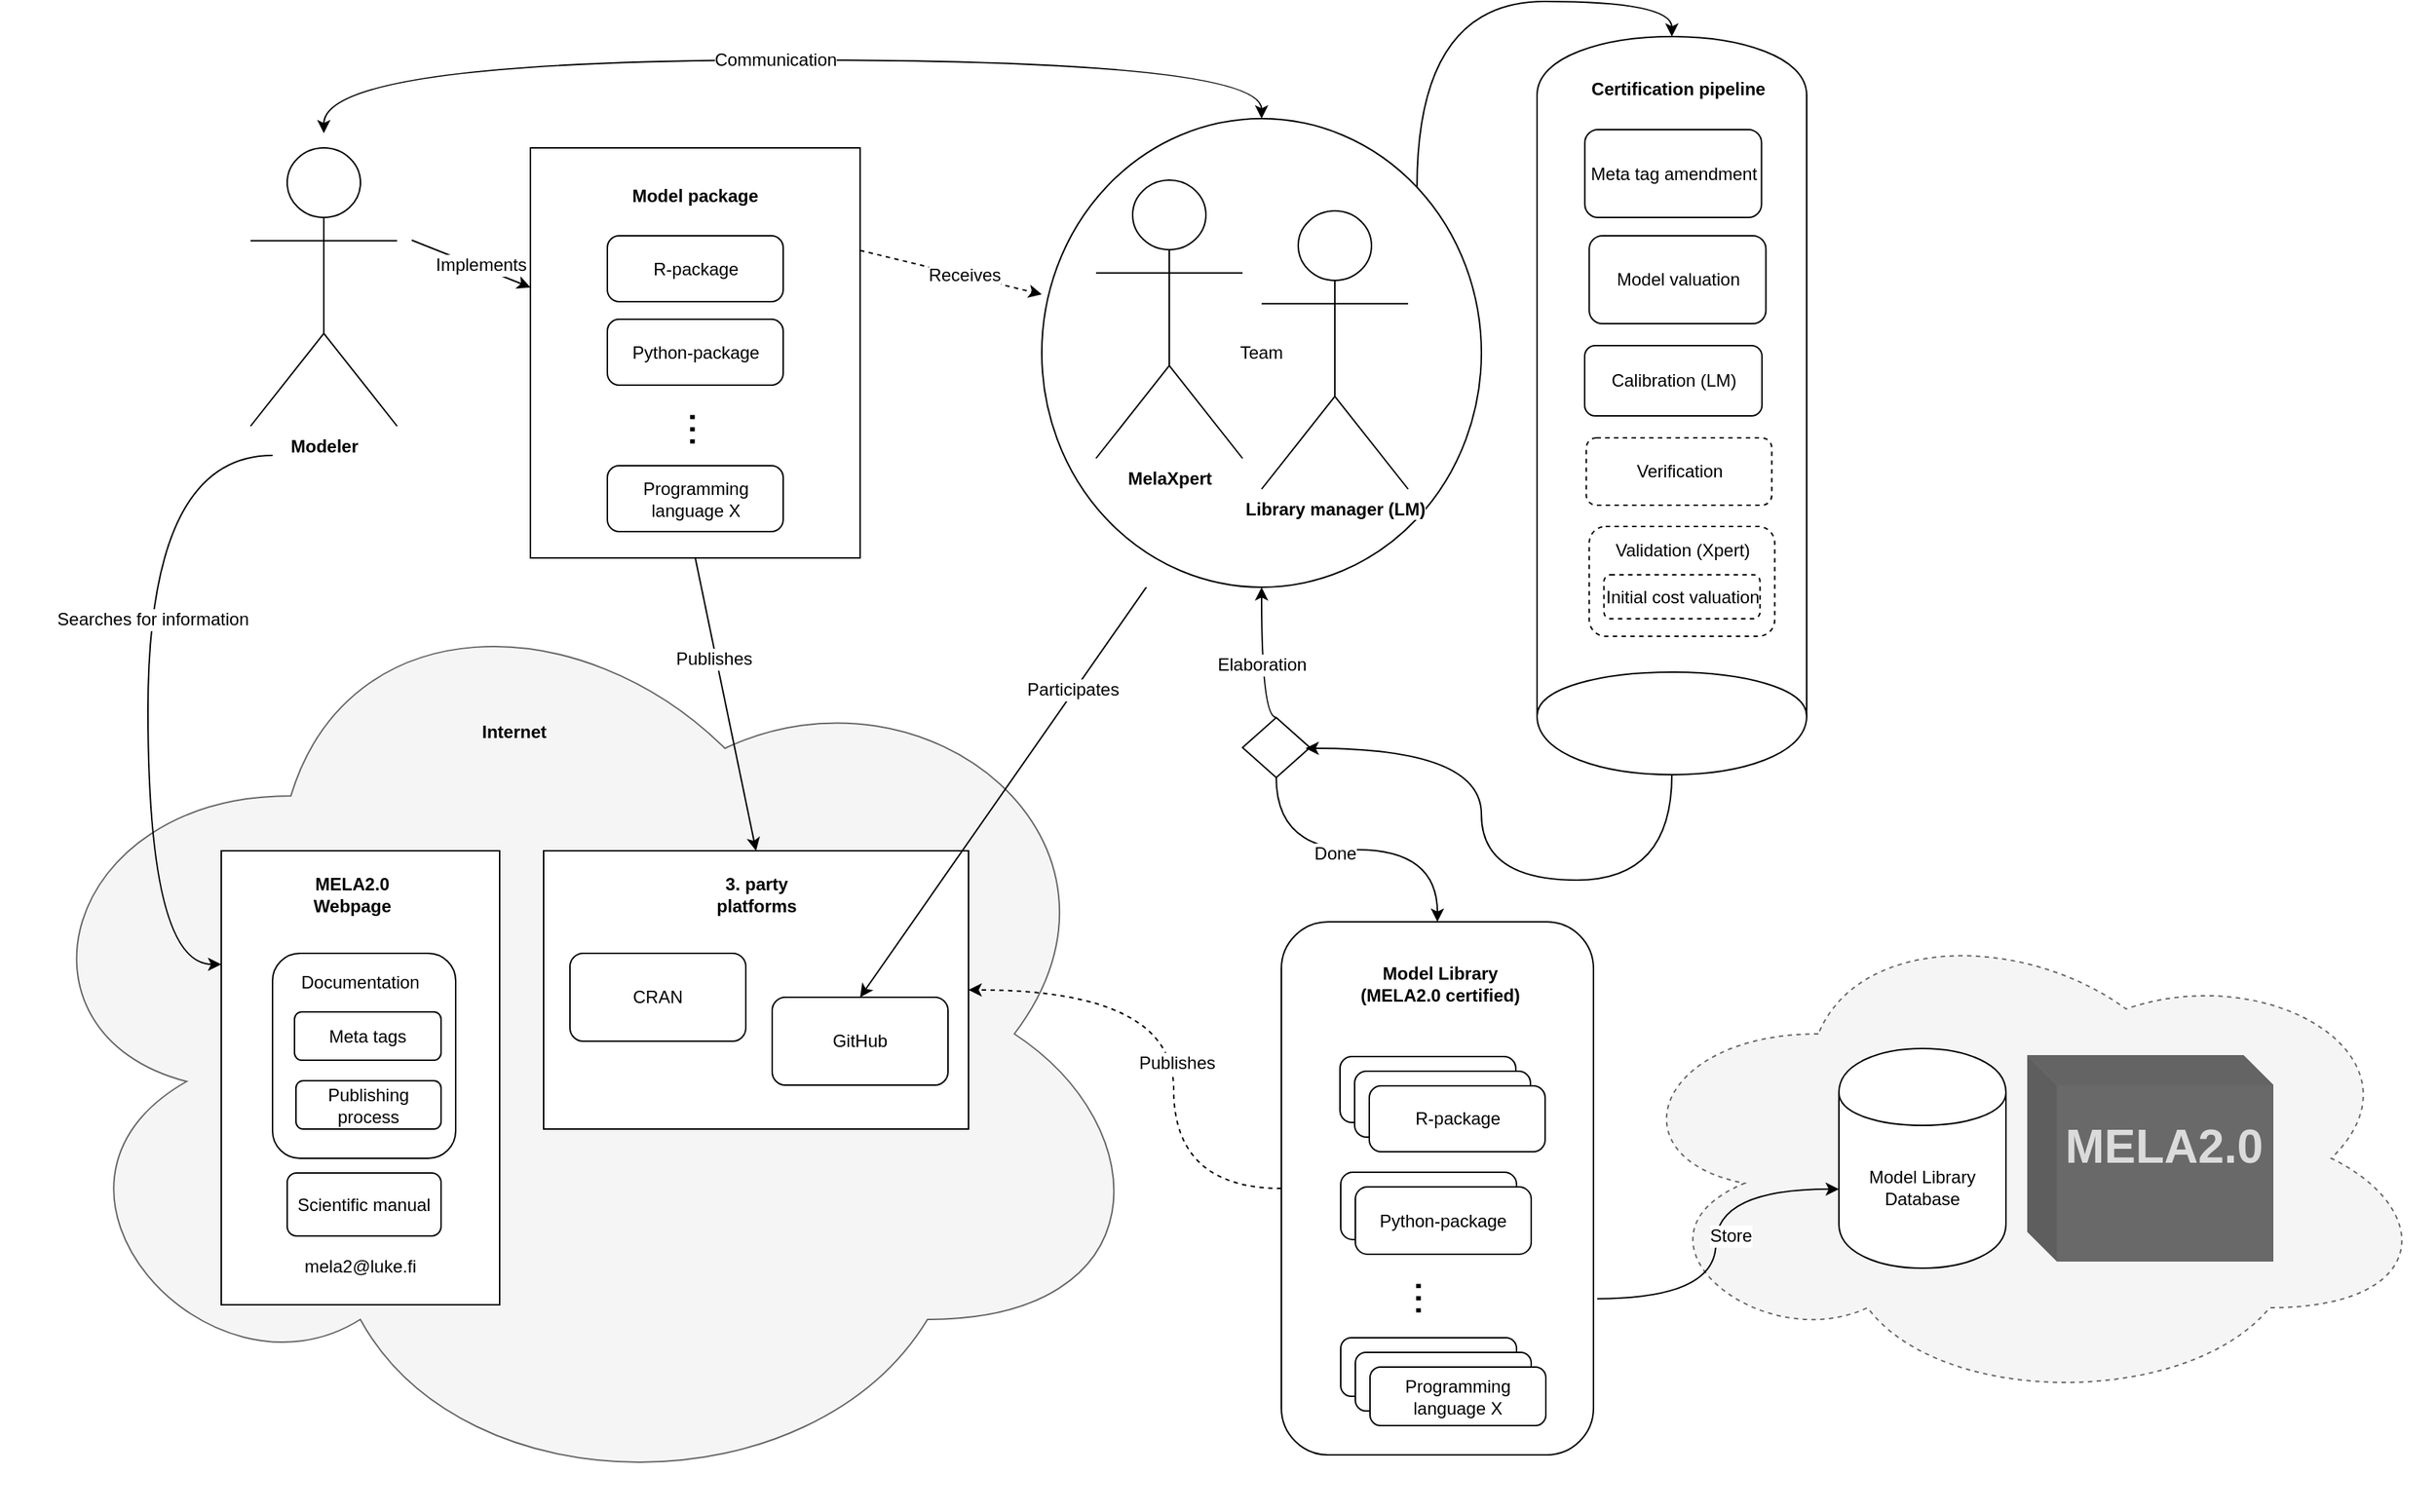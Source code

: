 <mxfile pages="1" version="11.2.4" type="device"><diagram id="RFYR4MQuZ3A-wmbq20hQ" name="Page-1"><mxGraphModel dx="2249" dy="793" grid="1" gridSize="10" guides="1" tooltips="1" connect="1" arrows="1" fold="1" page="1" pageScale="1" pageWidth="827" pageHeight="1169" math="0" shadow="0"><root><mxCell id="0"/><mxCell id="1" parent="0"/><mxCell id="yb57WoLqYOZ_ag_HRVpF-37" value="" style="ellipse;shape=cloud;whiteSpace=wrap;html=1;glass=0;dashed=1;strokeColor=#666666;fillColor=#f5f5f5;fontColor=#333333;" parent="1" vertex="1"><mxGeometry x="1080" y="1290" width="560" height="340" as="geometry"/></mxCell><mxCell id="_fkellwYz7isch4n-O1e-32" value="" style="ellipse;shape=cloud;whiteSpace=wrap;html=1;fillColor=#f5f5f5;strokeColor=#666666;fontColor=#333333;" parent="1" vertex="1"><mxGeometry x="-20" y="1050" width="790" height="650" as="geometry"/></mxCell><mxCell id="_fkellwYz7isch4n-O1e-34" value="" style="rounded=0;whiteSpace=wrap;html=1;" parent="1" vertex="1"><mxGeometry x="350" y="1250" width="290" height="190" as="geometry"/></mxCell><mxCell id="_fkellwYz7isch4n-O1e-23" style="rounded=0;orthogonalLoop=1;jettySize=auto;html=1;" parent="1" target="_fkellwYz7isch4n-O1e-9" edge="1"><mxGeometry relative="1" as="geometry"><mxPoint x="260" y="833" as="sourcePoint"/></mxGeometry></mxCell><mxCell id="_fkellwYz7isch4n-O1e-57" value="Implements" style="text;html=1;resizable=0;points=[];align=center;verticalAlign=middle;labelBackgroundColor=#ffffff;" parent="_fkellwYz7isch4n-O1e-23" vertex="1" connectable="0"><mxGeometry x="0.141" y="2" relative="1" as="geometry"><mxPoint as="offset"/></mxGeometry></mxCell><mxCell id="_fkellwYz7isch4n-O1e-1" value="Modeler" style="shape=umlActor;verticalLabelPosition=bottom;labelBackgroundColor=#ffffff;verticalAlign=top;html=1;outlineConnect=0;fontSize=12;fontStyle=1" parent="1" vertex="1"><mxGeometry x="150" y="770" width="100" height="190" as="geometry"/></mxCell><mxCell id="_fkellwYz7isch4n-O1e-38" style="rounded=0;orthogonalLoop=1;jettySize=auto;html=1;entryX=0.5;entryY=0;entryDx=0;entryDy=0;exitX=0.277;exitY=0.947;exitDx=0;exitDy=0;exitPerimeter=0;" parent="1" source="yb57WoLqYOZ_ag_HRVpF-4" target="_fkellwYz7isch4n-O1e-33" edge="1"><mxGeometry relative="1" as="geometry"><mxPoint x="770" y="1120" as="sourcePoint"/></mxGeometry></mxCell><mxCell id="_fkellwYz7isch4n-O1e-59" value="Participates" style="text;html=1;resizable=0;points=[];align=center;verticalAlign=middle;labelBackgroundColor=#ffffff;" parent="_fkellwYz7isch4n-O1e-38" vertex="1" connectable="0"><mxGeometry x="-0.091" relative="1" as="geometry"><mxPoint x="31.5" y="-48.5" as="offset"/></mxGeometry></mxCell><mxCell id="_fkellwYz7isch4n-O1e-39" style="edgeStyle=orthogonalEdgeStyle;rounded=0;orthogonalLoop=1;jettySize=auto;html=1;curved=1;startArrow=classic;startFill=1;" parent="1" source="yb57WoLqYOZ_ag_HRVpF-4" edge="1"><mxGeometry relative="1" as="geometry"><mxPoint x="370" y="600" as="sourcePoint"/><mxPoint x="200" y="760" as="targetPoint"/><Array as="points"><mxPoint x="840" y="710"/><mxPoint x="200" y="710"/></Array></mxGeometry></mxCell><mxCell id="_fkellwYz7isch4n-O1e-55" value="Communication" style="text;html=1;resizable=0;points=[];align=center;verticalAlign=middle;labelBackgroundColor=#ffffff;" parent="_fkellwYz7isch4n-O1e-39" vertex="1" connectable="0"><mxGeometry x="-0.008" y="2" relative="1" as="geometry"><mxPoint x="-10" y="-2" as="offset"/></mxGeometry></mxCell><mxCell id="_fkellwYz7isch4n-O1e-28" value="" style="rounded=0;whiteSpace=wrap;html=1;" parent="1" vertex="1"><mxGeometry x="130" y="1250" width="190" height="310" as="geometry"/></mxCell><mxCell id="_fkellwYz7isch4n-O1e-29" value="" style="rounded=1;whiteSpace=wrap;html=1;" parent="1" vertex="1"><mxGeometry x="165" y="1320" width="125" height="140" as="geometry"/></mxCell><mxCell id="_fkellwYz7isch4n-O1e-30" value="MELA2.0 Webpage" style="text;html=1;strokeColor=none;fillColor=none;align=center;verticalAlign=middle;whiteSpace=wrap;rounded=0;fontStyle=1" parent="1" vertex="1"><mxGeometry x="170" y="1270" width="99" height="20" as="geometry"/></mxCell><mxCell id="_fkellwYz7isch4n-O1e-31" style="rounded=0;orthogonalLoop=1;jettySize=auto;html=1;edgeStyle=orthogonalEdgeStyle;curved=1;entryX=0;entryY=0.25;entryDx=0;entryDy=0;" parent="1" target="_fkellwYz7isch4n-O1e-28" edge="1"><mxGeometry relative="1" as="geometry"><mxPoint x="165" y="980" as="sourcePoint"/><mxPoint x="165" y="1360" as="targetPoint"/><Array as="points"><mxPoint x="80" y="980"/><mxPoint x="80" y="1328"/></Array></mxGeometry></mxCell><mxCell id="_fkellwYz7isch4n-O1e-56" value="Searches for information" style="text;html=1;resizable=0;points=[];align=center;verticalAlign=middle;labelBackgroundColor=#ffffff;" parent="_fkellwYz7isch4n-O1e-31" vertex="1" connectable="0"><mxGeometry x="-0.183" y="3" relative="1" as="geometry"><mxPoint as="offset"/></mxGeometry></mxCell><mxCell id="_fkellwYz7isch4n-O1e-33" value="GitHub" style="rounded=1;whiteSpace=wrap;html=1;" parent="1" vertex="1"><mxGeometry x="506" y="1350" width="120" height="60" as="geometry"/></mxCell><mxCell id="_fkellwYz7isch4n-O1e-35" value="CRAN" style="rounded=1;whiteSpace=wrap;html=1;" parent="1" vertex="1"><mxGeometry x="368" y="1320" width="120" height="60" as="geometry"/></mxCell><mxCell id="_fkellwYz7isch4n-O1e-36" value="3. party platforms" style="text;html=1;strokeColor=none;fillColor=none;align=center;verticalAlign=middle;whiteSpace=wrap;rounded=0;fontStyle=1" parent="1" vertex="1"><mxGeometry x="445.5" y="1270" width="99" height="20" as="geometry"/></mxCell><mxCell id="_fkellwYz7isch4n-O1e-37" style="rounded=0;orthogonalLoop=1;jettySize=auto;html=1;exitX=0.5;exitY=1;exitDx=0;exitDy=0;entryX=0.5;entryY=0;entryDx=0;entryDy=0;" parent="1" source="_fkellwYz7isch4n-O1e-9" target="_fkellwYz7isch4n-O1e-34" edge="1"><mxGeometry relative="1" as="geometry"/></mxCell><mxCell id="_fkellwYz7isch4n-O1e-58" value="Publishes" style="text;html=1;resizable=0;points=[];align=center;verticalAlign=middle;labelBackgroundColor=#ffffff;" parent="_fkellwYz7isch4n-O1e-37" vertex="1" connectable="0"><mxGeometry x="-0.192" y="-3" relative="1" as="geometry"><mxPoint x="-2" y="-13" as="offset"/></mxGeometry></mxCell><mxCell id="_fkellwYz7isch4n-O1e-40" value="" style="group;fillColor=#ffffff;" parent="1" vertex="1" connectable="0"><mxGeometry x="853.5" y="1298.5" width="213" height="364" as="geometry"/></mxCell><mxCell id="_fkellwYz7isch4n-O1e-41" value="" style="rounded=1;whiteSpace=wrap;html=1;fillColor=none;" parent="_fkellwYz7isch4n-O1e-40" vertex="1"><mxGeometry width="213" height="364" as="geometry"/></mxCell><mxCell id="_fkellwYz7isch4n-O1e-42" value="&lt;div&gt;Model Library&lt;br&gt;&lt;/div&gt;&lt;div&gt;(MELA2.0 certified)&lt;br&gt;&lt;/div&gt;" style="text;html=1;strokeColor=none;fillColor=none;align=center;verticalAlign=middle;whiteSpace=wrap;rounded=0;fontStyle=1" parent="_fkellwYz7isch4n-O1e-40" vertex="1"><mxGeometry x="33.5" y="32" width="150" height="20" as="geometry"/></mxCell><mxCell id="_fkellwYz7isch4n-O1e-43" value="&lt;div&gt;Python-paketti&lt;/div&gt;" style="rounded=1;whiteSpace=wrap;html=1;arcSize=18;" parent="_fkellwYz7isch4n-O1e-40" vertex="1"><mxGeometry x="40.5" y="171" width="120" height="46" as="geometry"/></mxCell><mxCell id="_fkellwYz7isch4n-O1e-44" value="&lt;div&gt;R-paketti&lt;/div&gt;" style="rounded=1;whiteSpace=wrap;html=1;arcSize=18;" parent="_fkellwYz7isch4n-O1e-40" vertex="1"><mxGeometry x="40" y="92" width="120" height="45" as="geometry"/></mxCell><mxCell id="_fkellwYz7isch4n-O1e-45" value="&lt;div&gt;Kieli_X-paketti&lt;/div&gt;" style="rounded=1;whiteSpace=wrap;html=1;arcSize=18;" parent="_fkellwYz7isch4n-O1e-40" vertex="1"><mxGeometry x="40.5" y="284" width="120" height="40" as="geometry"/></mxCell><mxCell id="_fkellwYz7isch4n-O1e-46" value="&lt;font style=&quot;font-size: 30px&quot;&gt;...&lt;/font&gt;" style="text;html=1;strokeColor=none;fillColor=none;align=center;verticalAlign=middle;whiteSpace=wrap;rounded=0;rotation=90;" parent="_fkellwYz7isch4n-O1e-40" vertex="1"><mxGeometry x="83.5" y="247" width="40" height="20" as="geometry"/></mxCell><mxCell id="_fkellwYz7isch4n-O1e-47" value="&lt;div&gt;R-paketti&lt;/div&gt;" style="rounded=1;whiteSpace=wrap;html=1;arcSize=18;" parent="_fkellwYz7isch4n-O1e-40" vertex="1"><mxGeometry x="50" y="102" width="120" height="45" as="geometry"/></mxCell><mxCell id="_fkellwYz7isch4n-O1e-48" value="R-package" style="rounded=1;whiteSpace=wrap;html=1;arcSize=18;" parent="_fkellwYz7isch4n-O1e-40" vertex="1"><mxGeometry x="60" y="112" width="120" height="45" as="geometry"/></mxCell><mxCell id="_fkellwYz7isch4n-O1e-49" value="&lt;div&gt;Kieli_X-paketti&lt;/div&gt;" style="rounded=1;whiteSpace=wrap;html=1;arcSize=18;" parent="_fkellwYz7isch4n-O1e-40" vertex="1"><mxGeometry x="50.5" y="294" width="120" height="40" as="geometry"/></mxCell><mxCell id="_fkellwYz7isch4n-O1e-50" value="Programming language X" style="rounded=1;whiteSpace=wrap;html=1;arcSize=18;" parent="_fkellwYz7isch4n-O1e-40" vertex="1"><mxGeometry x="60.5" y="304" width="120" height="40" as="geometry"/></mxCell><mxCell id="_fkellwYz7isch4n-O1e-51" value="Python-package" style="rounded=1;whiteSpace=wrap;html=1;arcSize=18;" parent="_fkellwYz7isch4n-O1e-40" vertex="1"><mxGeometry x="50.5" y="181" width="120" height="46" as="geometry"/></mxCell><mxCell id="_fkellwYz7isch4n-O1e-61" style="edgeStyle=orthogonalEdgeStyle;rounded=0;orthogonalLoop=1;jettySize=auto;html=1;exitX=0;exitY=0.5;exitDx=0;exitDy=0;entryX=1;entryY=0.5;entryDx=0;entryDy=0;startArrow=none;startFill=0;dashed=1;strokeColor=#000000;curved=1;" parent="1" source="_fkellwYz7isch4n-O1e-41" target="_fkellwYz7isch4n-O1e-34" edge="1"><mxGeometry relative="1" as="geometry"><Array as="points"><mxPoint x="780" y="1481"/><mxPoint x="780" y="1345"/></Array></mxGeometry></mxCell><mxCell id="_fkellwYz7isch4n-O1e-62" value="Publishes" style="text;html=1;resizable=0;points=[];align=center;verticalAlign=middle;labelBackgroundColor=#ffffff;" parent="_fkellwYz7isch4n-O1e-61" vertex="1" connectable="0"><mxGeometry x="-0.09" y="-2" relative="1" as="geometry"><mxPoint as="offset"/></mxGeometry></mxCell><mxCell id="_fkellwYz7isch4n-O1e-81" style="edgeStyle=none;rounded=0;orthogonalLoop=1;jettySize=auto;html=1;exitX=1;exitY=0.25;exitDx=0;exitDy=0;startArrow=none;startFill=0;strokeColor=#000000;dashed=1;entryX=0;entryY=0.375;entryDx=0;entryDy=0;entryPerimeter=0;" parent="1" source="_fkellwYz7isch4n-O1e-9" target="yb57WoLqYOZ_ag_HRVpF-4" edge="1"><mxGeometry relative="1" as="geometry"><mxPoint x="680" y="855" as="targetPoint"/></mxGeometry></mxCell><mxCell id="_fkellwYz7isch4n-O1e-82" value="Receives" style="text;html=1;resizable=0;points=[];align=center;verticalAlign=middle;labelBackgroundColor=#ffffff;" parent="_fkellwYz7isch4n-O1e-81" vertex="1" connectable="0"><mxGeometry x="0.143" relative="1" as="geometry"><mxPoint as="offset"/></mxGeometry></mxCell><mxCell id="_fkellwYz7isch4n-O1e-9" value="" style="rounded=0;whiteSpace=wrap;html=1;fillColor=#FFFFFF;" parent="1" vertex="1"><mxGeometry x="341" y="770" width="225" height="280" as="geometry"/></mxCell><mxCell id="_fkellwYz7isch4n-O1e-10" value="&lt;font style=&quot;font-size: 30px&quot;&gt;...&lt;/font&gt;" style="text;html=1;strokeColor=none;fillColor=none;align=center;verticalAlign=middle;whiteSpace=wrap;rounded=0;rotation=90;" parent="1" vertex="1"><mxGeometry x="440.205" y="952.53" width="40.909" height="19.518" as="geometry"/></mxCell><mxCell id="_fkellwYz7isch4n-O1e-64" value="R-package" style="rounded=1;whiteSpace=wrap;html=1;arcSize=18;" parent="1" vertex="1"><mxGeometry x="393.5" y="830" width="120" height="45" as="geometry"/></mxCell><mxCell id="_fkellwYz7isch4n-O1e-70" value="Python-package" style="rounded=1;whiteSpace=wrap;html=1;arcSize=18;" parent="1" vertex="1"><mxGeometry x="393.5" y="887" width="120" height="45" as="geometry"/></mxCell><mxCell id="_fkellwYz7isch4n-O1e-69" value="Programming language X" style="rounded=1;whiteSpace=wrap;html=1;arcSize=18;" parent="1" vertex="1"><mxGeometry x="393.5" y="987" width="120" height="45" as="geometry"/></mxCell><mxCell id="_fkellwYz7isch4n-O1e-71" value="Model package" style="text;html=1;strokeColor=none;fillColor=none;align=center;verticalAlign=middle;whiteSpace=wrap;rounded=0;glass=1;fontStyle=1" parent="1" vertex="1"><mxGeometry x="400" y="793" width="107" height="20" as="geometry"/></mxCell><mxCell id="_fkellwYz7isch4n-O1e-72" value="Meta tags" style="rounded=1;whiteSpace=wrap;html=1;glass=0;" parent="1" vertex="1"><mxGeometry x="180" y="1360" width="100" height="33" as="geometry"/></mxCell><mxCell id="_fkellwYz7isch4n-O1e-73" value="Documentation" style="text;html=1;strokeColor=none;fillColor=none;align=center;verticalAlign=middle;whiteSpace=wrap;rounded=0;glass=1;" parent="1" vertex="1"><mxGeometry x="175" y="1330" width="100" height="20" as="geometry"/></mxCell><mxCell id="_fkellwYz7isch4n-O1e-74" value="Internet" style="text;html=1;strokeColor=none;fillColor=none;align=center;verticalAlign=middle;whiteSpace=wrap;rounded=0;glass=1;fontStyle=1" parent="1" vertex="1"><mxGeometry x="310" y="1159" width="40" height="20" as="geometry"/></mxCell><mxCell id="_fkellwYz7isch4n-O1e-75" value="Publishing process" style="rounded=1;glass=0;whiteSpace=wrap;html=1;" parent="1" vertex="1"><mxGeometry x="181" y="1407" width="99" height="33" as="geometry"/></mxCell><mxCell id="yb57WoLqYOZ_ag_HRVpF-5" value="" style="group;fillColor=#ffffff;" parent="1" vertex="1" connectable="0"><mxGeometry x="690" y="750" width="300" height="320" as="geometry"/></mxCell><mxCell id="yb57WoLqYOZ_ag_HRVpF-4" value="Team" style="ellipse;whiteSpace=wrap;html=1;fillColor=none;" parent="yb57WoLqYOZ_ag_HRVpF-5" vertex="1"><mxGeometry width="300" height="320" as="geometry"/></mxCell><mxCell id="_fkellwYz7isch4n-O1e-24" value="MelaXpert" style="shape=umlActor;verticalLabelPosition=bottom;labelBackgroundColor=#ffffff;verticalAlign=top;html=1;outlineConnect=0;fontSize=12;fontStyle=1" parent="yb57WoLqYOZ_ag_HRVpF-5" vertex="1"><mxGeometry x="37" y="42" width="100" height="190" as="geometry"/></mxCell><mxCell id="yb57WoLqYOZ_ag_HRVpF-1" value="Library manager (LM)" style="shape=umlActor;verticalLabelPosition=bottom;labelBackgroundColor=#ffffff;verticalAlign=top;html=1;outlineConnect=0;fontSize=12;fontStyle=1" parent="yb57WoLqYOZ_ag_HRVpF-5" vertex="1"><mxGeometry x="150" y="63" width="100" height="190" as="geometry"/></mxCell><mxCell id="yb57WoLqYOZ_ag_HRVpF-6" value="Scientific manual" style="rounded=1;glass=0;whiteSpace=wrap;html=1;" parent="1" vertex="1"><mxGeometry x="175" y="1470" width="105" height="43" as="geometry"/></mxCell><mxCell id="yb57WoLqYOZ_ag_HRVpF-18" value="" style="group;rotation=90;dashed=1;" parent="1" vertex="1" connectable="0"><mxGeometry x="931" y="647" width="578" height="699" as="geometry"/></mxCell><mxCell id="yb57WoLqYOZ_ag_HRVpF-11" value="" style="shape=cylinder;whiteSpace=wrap;html=1;boundedLbl=1;backgroundOutline=1;rotation=180;" parent="yb57WoLqYOZ_ag_HRVpF-18" vertex="1"><mxGeometry x="97" y="47" width="184" height="504" as="geometry"/></mxCell><mxCell id="yb57WoLqYOZ_ag_HRVpF-12" value="Meta tag amendment" style="rounded=1;whiteSpace=wrap;html=1;rotation=0;" parent="yb57WoLqYOZ_ag_HRVpF-18" vertex="1"><mxGeometry x="129.615" y="110.5" width="120.574" height="60" as="geometry"/></mxCell><mxCell id="yb57WoLqYOZ_ag_HRVpF-13" value="Model valuation" style="rounded=1;whiteSpace=wrap;html=1;rotation=0;" parent="yb57WoLqYOZ_ag_HRVpF-18" vertex="1"><mxGeometry x="132.615" y="183" width="120.574" height="60" as="geometry"/></mxCell><mxCell id="yb57WoLqYOZ_ag_HRVpF-15" value="&lt;div&gt;Validation (Xpert)&lt;/div&gt;&lt;div&gt;&lt;br&gt;&lt;/div&gt;&lt;div&gt;&lt;br&gt;&lt;/div&gt;&lt;div&gt;&lt;br&gt;&lt;/div&gt;" style="rounded=1;whiteSpace=wrap;html=1;rotation=0;dashed=1;" parent="yb57WoLqYOZ_ag_HRVpF-18" vertex="1"><mxGeometry x="132.615" y="381.5" width="126.603" height="75" as="geometry"/></mxCell><mxCell id="yb57WoLqYOZ_ag_HRVpF-16" value="&lt;b&gt;Certification pipeline&lt;/b&gt;" style="text;html=1;strokeColor=none;fillColor=none;align=center;verticalAlign=middle;whiteSpace=wrap;rounded=0;rotation=0;horizontal=1;" parent="yb57WoLqYOZ_ag_HRVpF-18" vertex="1"><mxGeometry x="123.548" y="73" width="138.66" height="20" as="geometry"/></mxCell><mxCell id="yb57WoLqYOZ_ag_HRVpF-17" value="Verification" style="rounded=1;whiteSpace=wrap;html=1;rotation=0;dashed=1;" parent="yb57WoLqYOZ_ag_HRVpF-18" vertex="1"><mxGeometry x="130.605" y="321" width="126.603" height="46" as="geometry"/></mxCell><mxCell id="yb57WoLqYOZ_ag_HRVpF-33" value="Initial cost valuation" style="rounded=1;whiteSpace=wrap;html=1;rotation=0;dashed=1;" parent="yb57WoLqYOZ_ag_HRVpF-18" vertex="1"><mxGeometry x="142.663" y="414.5" width="106.507" height="30" as="geometry"/></mxCell><mxCell id="yb57WoLqYOZ_ag_HRVpF-46" value="Calibration (LM)" style="rounded=1;whiteSpace=wrap;html=1;rotation=0;" parent="yb57WoLqYOZ_ag_HRVpF-18" vertex="1"><mxGeometry x="129.5" y="258" width="121" height="48" as="geometry"/></mxCell><mxCell id="yb57WoLqYOZ_ag_HRVpF-19" style="edgeStyle=orthogonalEdgeStyle;curved=1;rounded=0;orthogonalLoop=1;jettySize=auto;html=1;exitX=1;exitY=0;exitDx=0;exitDy=0;entryX=0.5;entryY=1;entryDx=0;entryDy=0;" parent="1" source="yb57WoLqYOZ_ag_HRVpF-4" target="yb57WoLqYOZ_ag_HRVpF-11" edge="1"><mxGeometry relative="1" as="geometry"><Array as="points"><mxPoint x="946" y="670"/><mxPoint x="1120" y="670"/></Array></mxGeometry></mxCell><mxCell id="yb57WoLqYOZ_ag_HRVpF-21" value="Model Library Database" style="shape=cylinder;whiteSpace=wrap;html=1;boundedLbl=1;backgroundOutline=1;glass=0;" parent="1" vertex="1"><mxGeometry x="1234" y="1385" width="114" height="150" as="geometry"/></mxCell><mxCell id="yb57WoLqYOZ_ag_HRVpF-22" style="edgeStyle=orthogonalEdgeStyle;curved=1;rounded=0;orthogonalLoop=1;jettySize=auto;html=1;exitX=1.012;exitY=0.707;exitDx=0;exitDy=0;exitPerimeter=0;" parent="1" source="_fkellwYz7isch4n-O1e-41" target="yb57WoLqYOZ_ag_HRVpF-21" edge="1"><mxGeometry relative="1" as="geometry"><Array as="points"><mxPoint x="1150" y="1556"/><mxPoint x="1150" y="1481"/></Array></mxGeometry></mxCell><mxCell id="yb57WoLqYOZ_ag_HRVpF-23" value="Store" style="text;html=1;resizable=0;points=[];align=center;verticalAlign=middle;labelBackgroundColor=#ffffff;" parent="yb57WoLqYOZ_ag_HRVpF-22" vertex="1" connectable="0"><mxGeometry x="-0.212" y="17" relative="1" as="geometry"><mxPoint x="27" y="-29" as="offset"/></mxGeometry></mxCell><mxCell id="yb57WoLqYOZ_ag_HRVpF-25" value="mela2@luke.fi" style="text;html=1;strokeColor=none;fillColor=none;align=center;verticalAlign=middle;whiteSpace=wrap;rounded=0;glass=0;" parent="1" vertex="1"><mxGeometry x="205" y="1524" width="40" height="20" as="geometry"/></mxCell><mxCell id="yb57WoLqYOZ_ag_HRVpF-38" value="" style="shape=cube;whiteSpace=wrap;html=1;boundedLbl=1;backgroundOutline=1;darkOpacity=0.05;darkOpacity2=0.1;fontSize=12;fillColor=#696969;strokeColor=#666666;fontColor=#333333;" parent="1" vertex="1"><mxGeometry x="1363" y="1390" width="167" height="140" as="geometry"/></mxCell><mxCell id="yb57WoLqYOZ_ag_HRVpF-39" value="MELA2.0" style="text;html=1;strokeColor=none;fillColor=none;align=center;verticalAlign=middle;whiteSpace=wrap;rounded=0;fontSize=32;fontColor=#DBDBDB;fontStyle=1" parent="1" vertex="1"><mxGeometry x="1406" y="1434.5" width="100" height="35" as="geometry"/></mxCell><mxCell id="yb57WoLqYOZ_ag_HRVpF-41" style="edgeStyle=orthogonalEdgeStyle;curved=1;rounded=0;orthogonalLoop=1;jettySize=auto;html=1;exitX=0.5;exitY=1;exitDx=0;exitDy=0;entryX=0.5;entryY=0;entryDx=0;entryDy=0;strokeColor=#000000;" parent="1" source="yb57WoLqYOZ_ag_HRVpF-40" target="_fkellwYz7isch4n-O1e-41" edge="1"><mxGeometry relative="1" as="geometry"/></mxCell><mxCell id="yb57WoLqYOZ_ag_HRVpF-44" value="Done" style="text;html=1;resizable=0;points=[];align=center;verticalAlign=middle;labelBackgroundColor=#ffffff;" parent="yb57WoLqYOZ_ag_HRVpF-41" vertex="1" connectable="0"><mxGeometry x="-0.148" y="-2" relative="1" as="geometry"><mxPoint as="offset"/></mxGeometry></mxCell><mxCell id="yb57WoLqYOZ_ag_HRVpF-42" style="edgeStyle=orthogonalEdgeStyle;curved=1;rounded=0;orthogonalLoop=1;jettySize=auto;html=1;entryX=0.5;entryY=1;entryDx=0;entryDy=0;strokeColor=#000000;exitX=0.5;exitY=0;exitDx=0;exitDy=0;" parent="1" source="yb57WoLqYOZ_ag_HRVpF-40" target="yb57WoLqYOZ_ag_HRVpF-4" edge="1"><mxGeometry relative="1" as="geometry"><Array as="points"><mxPoint x="840" y="1159"/></Array></mxGeometry></mxCell><mxCell id="yb57WoLqYOZ_ag_HRVpF-43" value="Elaboration" style="text;html=1;resizable=0;points=[];align=center;verticalAlign=middle;labelBackgroundColor=#ffffff;" parent="yb57WoLqYOZ_ag_HRVpF-42" vertex="1" connectable="0"><mxGeometry x="-0.071" relative="1" as="geometry"><mxPoint as="offset"/></mxGeometry></mxCell><mxCell id="yb57WoLqYOZ_ag_HRVpF-40" value="" style="rhombus;whiteSpace=wrap;html=1;glass=0;strokeColor=#000000;fillColor=#ffffff;" parent="1" vertex="1"><mxGeometry x="827" y="1159" width="46" height="41" as="geometry"/></mxCell><mxCell id="yb57WoLqYOZ_ag_HRVpF-45" style="edgeStyle=orthogonalEdgeStyle;curved=1;rounded=0;orthogonalLoop=1;jettySize=auto;html=1;exitX=0.5;exitY=0;exitDx=0;exitDy=0;strokeColor=#000000;" parent="1" source="yb57WoLqYOZ_ag_HRVpF-11" edge="1"><mxGeometry relative="1" as="geometry"><mxPoint x="870" y="1180" as="targetPoint"/><Array as="points"><mxPoint x="1120" y="1270"/><mxPoint x="990" y="1270"/><mxPoint x="990" y="1180"/></Array></mxGeometry></mxCell></root></mxGraphModel></diagram></mxfile>